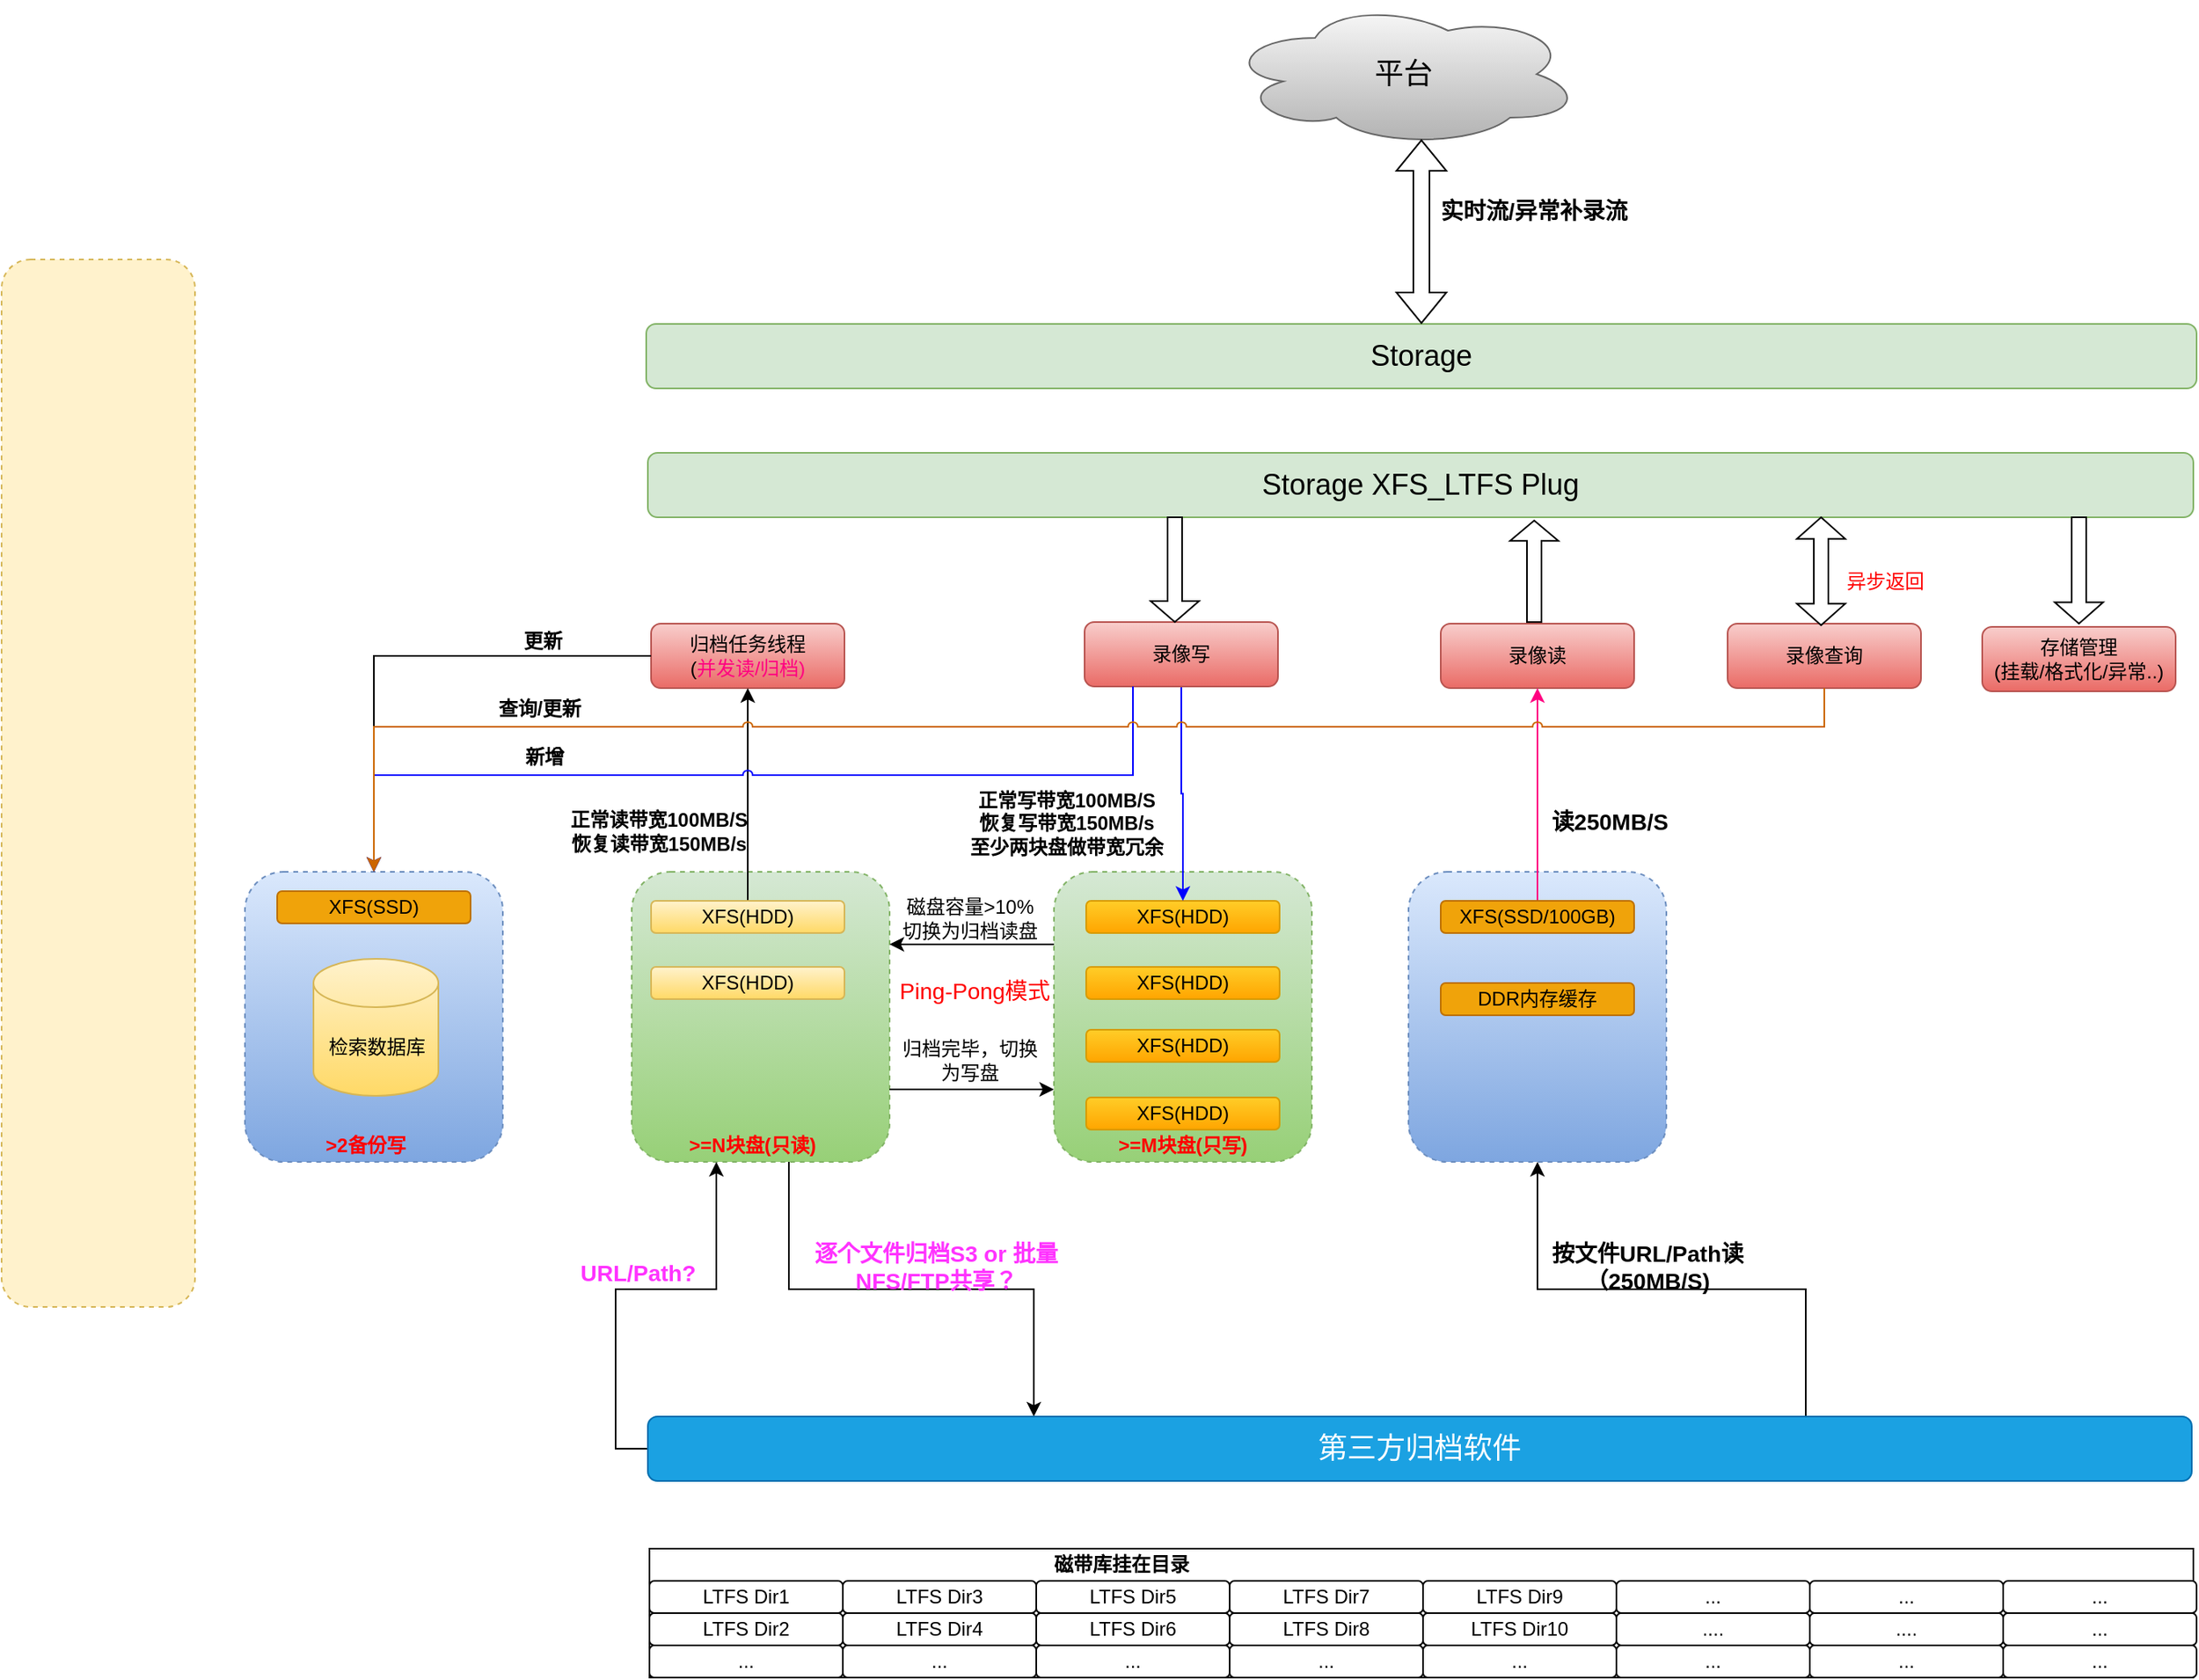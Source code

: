 <mxfile version="18.1.2" type="github">
  <diagram id="u9mpYb1wznzOvv6a-VrT" name="Page-1">
    <mxGraphModel dx="2310" dy="-342" grid="1" gridSize="10" guides="1" tooltips="1" connect="1" arrows="1" fold="1" page="1" pageScale="1" pageWidth="827" pageHeight="1169" math="0" shadow="0">
      <root>
        <mxCell id="0" />
        <mxCell id="1" parent="0" />
        <mxCell id="S_LZaj5Ars5HDmk3X4i3-77" value="" style="rounded=1;whiteSpace=wrap;html=1;fontSize=18;dashed=1;fillColor=#fff2cc;strokeColor=#d6b656;" vertex="1" parent="1">
          <mxGeometry x="-760" y="1640" width="120" height="650" as="geometry" />
        </mxCell>
        <mxCell id="S_LZaj5Ars5HDmk3X4i3-2" value="" style="rounded=1;whiteSpace=wrap;html=1;dashed=1;fillColor=#d5e8d4;strokeColor=#82b366;gradientColor=#97d077;" vertex="1" parent="1">
          <mxGeometry x="-369" y="2020" width="160" height="180" as="geometry" />
        </mxCell>
        <mxCell id="S_LZaj5Ars5HDmk3X4i3-3" value="" style="rounded=1;whiteSpace=wrap;html=1;dashed=1;fillColor=#dae8fc;strokeColor=#6c8ebf;gradientColor=#7ea6e0;" vertex="1" parent="1">
          <mxGeometry x="113" y="2020" width="160" height="180" as="geometry" />
        </mxCell>
        <mxCell id="S_LZaj5Ars5HDmk3X4i3-5" style="edgeStyle=orthogonalEdgeStyle;rounded=0;orthogonalLoop=1;jettySize=auto;html=1;exitX=1;exitY=0.75;exitDx=0;exitDy=0;entryX=0;entryY=0.75;entryDx=0;entryDy=0;fontColor=#000000;" edge="1" parent="1" source="S_LZaj5Ars5HDmk3X4i3-2" target="S_LZaj5Ars5HDmk3X4i3-9">
          <mxGeometry relative="1" as="geometry" />
        </mxCell>
        <mxCell id="S_LZaj5Ars5HDmk3X4i3-7" value="" style="rounded=0;whiteSpace=wrap;html=1;" vertex="1" parent="1">
          <mxGeometry x="-358" y="2440" width="958" height="80" as="geometry" />
        </mxCell>
        <mxCell id="S_LZaj5Ars5HDmk3X4i3-8" style="edgeStyle=orthogonalEdgeStyle;rounded=0;orthogonalLoop=1;jettySize=auto;html=1;exitX=0;exitY=0.25;exitDx=0;exitDy=0;entryX=1;entryY=0.25;entryDx=0;entryDy=0;fontColor=#FF0000;" edge="1" parent="1" source="S_LZaj5Ars5HDmk3X4i3-9" target="S_LZaj5Ars5HDmk3X4i3-2">
          <mxGeometry relative="1" as="geometry" />
        </mxCell>
        <mxCell id="S_LZaj5Ars5HDmk3X4i3-9" value="" style="rounded=1;whiteSpace=wrap;html=1;dashed=1;fillColor=#d5e8d4;gradientColor=#97d077;strokeColor=#82b366;" vertex="1" parent="1">
          <mxGeometry x="-107" y="2020" width="160" height="180" as="geometry" />
        </mxCell>
        <mxCell id="S_LZaj5Ars5HDmk3X4i3-10" value="归档任务线程&lt;br&gt;(&lt;font color=&quot;#ff0080&quot;&gt;并发读/归档)&lt;/font&gt;" style="rounded=1;whiteSpace=wrap;html=1;fillColor=#f8cecc;gradientColor=#ea6b66;strokeColor=#b85450;" vertex="1" parent="1">
          <mxGeometry x="-357" y="1866" width="120" height="40" as="geometry" />
        </mxCell>
        <mxCell id="S_LZaj5Ars5HDmk3X4i3-11" style="edgeStyle=orthogonalEdgeStyle;rounded=0;orthogonalLoop=1;jettySize=auto;html=1;exitX=0.5;exitY=0;exitDx=0;exitDy=0;entryX=0.5;entryY=1;entryDx=0;entryDy=0;fontColor=#FF0000;" edge="1" parent="1" source="S_LZaj5Ars5HDmk3X4i3-12" target="S_LZaj5Ars5HDmk3X4i3-10">
          <mxGeometry relative="1" as="geometry" />
        </mxCell>
        <mxCell id="S_LZaj5Ars5HDmk3X4i3-12" value="&lt;span style=&quot;&quot;&gt;XFS(HDD)&lt;/span&gt;" style="rounded=1;whiteSpace=wrap;html=1;fillColor=#fff2cc;strokeColor=#d6b656;gradientColor=#ffd966;" vertex="1" parent="1">
          <mxGeometry x="-357" y="2038" width="120" height="20" as="geometry" />
        </mxCell>
        <mxCell id="S_LZaj5Ars5HDmk3X4i3-13" value="&lt;span style=&quot;&quot;&gt;XFS(HDD)&lt;/span&gt;" style="rounded=1;whiteSpace=wrap;html=1;fillColor=#ffcd28;gradientColor=#ffa500;strokeColor=#d79b00;" vertex="1" parent="1">
          <mxGeometry x="-87" y="2038" width="120" height="20" as="geometry" />
        </mxCell>
        <mxCell id="S_LZaj5Ars5HDmk3X4i3-14" value="&lt;span style=&quot;&quot;&gt;XFS(HDD)&lt;/span&gt;" style="rounded=1;whiteSpace=wrap;html=1;fillColor=#ffcd28;gradientColor=#ffa500;strokeColor=#d79b00;" vertex="1" parent="1">
          <mxGeometry x="-87" y="2079" width="120" height="20" as="geometry" />
        </mxCell>
        <mxCell id="S_LZaj5Ars5HDmk3X4i3-15" value="&lt;span style=&quot;&quot;&gt;XFS(HDD)&lt;/span&gt;" style="rounded=1;whiteSpace=wrap;html=1;fillColor=#ffcd28;gradientColor=#ffa500;strokeColor=#d79b00;" vertex="1" parent="1">
          <mxGeometry x="-87" y="2118" width="120" height="20" as="geometry" />
        </mxCell>
        <mxCell id="S_LZaj5Ars5HDmk3X4i3-16" value="&lt;span style=&quot;&quot;&gt;XFS(HDD)&lt;/span&gt;" style="rounded=1;whiteSpace=wrap;html=1;fillColor=#ffcd28;gradientColor=#ffa500;strokeColor=#d79b00;" vertex="1" parent="1">
          <mxGeometry x="-87" y="2160" width="120" height="20" as="geometry" />
        </mxCell>
        <mxCell id="S_LZaj5Ars5HDmk3X4i3-17" style="edgeStyle=orthogonalEdgeStyle;rounded=0;orthogonalLoop=1;jettySize=auto;html=1;exitX=0.5;exitY=1;exitDx=0;exitDy=0;entryX=0.5;entryY=0;entryDx=0;entryDy=0;strokeColor=#0000FF;" edge="1" parent="1" source="S_LZaj5Ars5HDmk3X4i3-18" target="S_LZaj5Ars5HDmk3X4i3-13">
          <mxGeometry relative="1" as="geometry" />
        </mxCell>
        <mxCell id="S_LZaj5Ars5HDmk3X4i3-18" value="录像写" style="rounded=1;whiteSpace=wrap;html=1;fillColor=#f8cecc;gradientColor=#ea6b66;strokeColor=#b85450;" vertex="1" parent="1">
          <mxGeometry x="-88" y="1865" width="120" height="40" as="geometry" />
        </mxCell>
        <mxCell id="S_LZaj5Ars5HDmk3X4i3-19" value="录像读" style="rounded=1;whiteSpace=wrap;html=1;fillColor=#f8cecc;gradientColor=#ea6b66;strokeColor=#b85450;" vertex="1" parent="1">
          <mxGeometry x="133" y="1866" width="120" height="40" as="geometry" />
        </mxCell>
        <mxCell id="S_LZaj5Ars5HDmk3X4i3-20" style="edgeStyle=orthogonalEdgeStyle;rounded=0;orthogonalLoop=1;jettySize=auto;html=1;exitX=0.5;exitY=0;exitDx=0;exitDy=0;entryX=0.5;entryY=1;entryDx=0;entryDy=0;strokeColor=#FF0080;" edge="1" parent="1" source="S_LZaj5Ars5HDmk3X4i3-21" target="S_LZaj5Ars5HDmk3X4i3-19">
          <mxGeometry relative="1" as="geometry" />
        </mxCell>
        <mxCell id="S_LZaj5Ars5HDmk3X4i3-21" value="&lt;span style=&quot;&quot;&gt;XFS(SSD/100GB)&lt;/span&gt;" style="rounded=1;whiteSpace=wrap;html=1;fillColor=#f0a30a;strokeColor=#BD7000;fontColor=#000000;" vertex="1" parent="1">
          <mxGeometry x="133" y="2038" width="120" height="20" as="geometry" />
        </mxCell>
        <mxCell id="S_LZaj5Ars5HDmk3X4i3-22" value="&lt;font style=&quot;font-size: 14px;&quot; color=&quot;#ff0000&quot;&gt;Ping-Pong模式&lt;/font&gt;" style="text;html=1;strokeColor=none;fillColor=none;align=center;verticalAlign=middle;whiteSpace=wrap;rounded=0;" vertex="1" parent="1">
          <mxGeometry x="-208" y="2079" width="104" height="30" as="geometry" />
        </mxCell>
        <mxCell id="S_LZaj5Ars5HDmk3X4i3-23" value="&lt;b&gt;磁带库挂在目录&lt;/b&gt;" style="text;html=1;strokeColor=none;fillColor=none;align=center;verticalAlign=middle;whiteSpace=wrap;rounded=0;" vertex="1" parent="1">
          <mxGeometry x="-110" y="2440" width="90" height="20" as="geometry" />
        </mxCell>
        <mxCell id="S_LZaj5Ars5HDmk3X4i3-24" value="&lt;span style=&quot;&quot;&gt;LTFS Dir1&lt;/span&gt;" style="rounded=1;whiteSpace=wrap;html=1;" vertex="1" parent="1">
          <mxGeometry x="-358" y="2460" width="120" height="20" as="geometry" />
        </mxCell>
        <mxCell id="S_LZaj5Ars5HDmk3X4i3-25" value="LTFS Dir3" style="rounded=1;whiteSpace=wrap;html=1;" vertex="1" parent="1">
          <mxGeometry x="-238" y="2460" width="120" height="20" as="geometry" />
        </mxCell>
        <mxCell id="S_LZaj5Ars5HDmk3X4i3-26" value="LTFS Dir2" style="rounded=1;whiteSpace=wrap;html=1;" vertex="1" parent="1">
          <mxGeometry x="-358" y="2480" width="120" height="20" as="geometry" />
        </mxCell>
        <mxCell id="S_LZaj5Ars5HDmk3X4i3-27" value="LTFS Dir5" style="rounded=1;whiteSpace=wrap;html=1;" vertex="1" parent="1">
          <mxGeometry x="-118" y="2460" width="120" height="20" as="geometry" />
        </mxCell>
        <mxCell id="S_LZaj5Ars5HDmk3X4i3-28" value="LTFS Dir4" style="rounded=1;whiteSpace=wrap;html=1;" vertex="1" parent="1">
          <mxGeometry x="-238" y="2480" width="120" height="20" as="geometry" />
        </mxCell>
        <mxCell id="S_LZaj5Ars5HDmk3X4i3-29" value="LTFS Dir6" style="rounded=1;whiteSpace=wrap;html=1;" vertex="1" parent="1">
          <mxGeometry x="-118" y="2480" width="120" height="20" as="geometry" />
        </mxCell>
        <mxCell id="S_LZaj5Ars5HDmk3X4i3-30" value="&lt;span style=&quot;&quot;&gt;...&lt;/span&gt;" style="rounded=1;whiteSpace=wrap;html=1;" vertex="1" parent="1">
          <mxGeometry x="-358" y="2500" width="120" height="20" as="geometry" />
        </mxCell>
        <mxCell id="S_LZaj5Ars5HDmk3X4i3-31" value="&lt;span style=&quot;&quot;&gt;...&lt;/span&gt;" style="rounded=1;whiteSpace=wrap;html=1;" vertex="1" parent="1">
          <mxGeometry x="-238" y="2500" width="120" height="20" as="geometry" />
        </mxCell>
        <mxCell id="S_LZaj5Ars5HDmk3X4i3-32" value="&lt;span style=&quot;&quot;&gt;...&lt;/span&gt;" style="rounded=1;whiteSpace=wrap;html=1;" vertex="1" parent="1">
          <mxGeometry x="-118" y="2500" width="120" height="20" as="geometry" />
        </mxCell>
        <mxCell id="S_LZaj5Ars5HDmk3X4i3-33" value="LTFS Dir7" style="rounded=1;whiteSpace=wrap;html=1;" vertex="1" parent="1">
          <mxGeometry x="2" y="2460" width="120" height="20" as="geometry" />
        </mxCell>
        <mxCell id="S_LZaj5Ars5HDmk3X4i3-34" value="LTFS Dir8" style="rounded=1;whiteSpace=wrap;html=1;" vertex="1" parent="1">
          <mxGeometry x="2" y="2480" width="120" height="20" as="geometry" />
        </mxCell>
        <mxCell id="S_LZaj5Ars5HDmk3X4i3-35" value="LTFS Dir9" style="rounded=1;whiteSpace=wrap;html=1;" vertex="1" parent="1">
          <mxGeometry x="122" y="2460" width="120" height="20" as="geometry" />
        </mxCell>
        <mxCell id="S_LZaj5Ars5HDmk3X4i3-36" value="LTFS Dir10" style="rounded=1;whiteSpace=wrap;html=1;" vertex="1" parent="1">
          <mxGeometry x="122" y="2480" width="120" height="20" as="geometry" />
        </mxCell>
        <mxCell id="S_LZaj5Ars5HDmk3X4i3-37" value="&lt;span style=&quot;&quot;&gt;...&lt;/span&gt;" style="rounded=1;whiteSpace=wrap;html=1;" vertex="1" parent="1">
          <mxGeometry x="2" y="2500" width="120" height="20" as="geometry" />
        </mxCell>
        <mxCell id="S_LZaj5Ars5HDmk3X4i3-38" value="&lt;span style=&quot;&quot;&gt;...&lt;/span&gt;" style="rounded=1;whiteSpace=wrap;html=1;" vertex="1" parent="1">
          <mxGeometry x="122" y="2500" width="120" height="20" as="geometry" />
        </mxCell>
        <mxCell id="S_LZaj5Ars5HDmk3X4i3-39" value="&lt;b&gt;&lt;font style=&quot;font-size: 14px;&quot;&gt;按文件URL/Path读（250MB/S)&lt;/font&gt;&lt;/b&gt;" style="text;html=1;strokeColor=none;fillColor=none;align=center;verticalAlign=middle;whiteSpace=wrap;rounded=0;" vertex="1" parent="1">
          <mxGeometry x="193" y="2250" width="137" height="29" as="geometry" />
        </mxCell>
        <mxCell id="S_LZaj5Ars5HDmk3X4i3-40" value="&lt;b&gt;正常写带宽100MB/S&lt;br&gt;恢复写带宽150MB/s&lt;br&gt;至少两块盘做带宽冗余&lt;br&gt;&lt;/b&gt;" style="text;html=1;strokeColor=none;fillColor=none;align=center;verticalAlign=middle;whiteSpace=wrap;rounded=0;" vertex="1" parent="1">
          <mxGeometry x="-169" y="1970" width="140" height="40" as="geometry" />
        </mxCell>
        <mxCell id="S_LZaj5Ars5HDmk3X4i3-41" value="&lt;b&gt;正常读带宽100MB/S&lt;br&gt;恢复读带宽150MB/s&lt;br&gt;&lt;/b&gt;" style="text;html=1;strokeColor=none;fillColor=none;align=center;verticalAlign=middle;whiteSpace=wrap;rounded=0;" vertex="1" parent="1">
          <mxGeometry x="-422" y="1980" width="140" height="30" as="geometry" />
        </mxCell>
        <mxCell id="S_LZaj5Ars5HDmk3X4i3-42" value="磁盘容量&amp;gt;10%切换为归档读盘" style="text;html=1;strokeColor=none;fillColor=none;align=center;verticalAlign=middle;whiteSpace=wrap;rounded=0;" vertex="1" parent="1">
          <mxGeometry x="-204" y="2030" width="90" height="38" as="geometry" />
        </mxCell>
        <mxCell id="S_LZaj5Ars5HDmk3X4i3-43" value="归档完毕，切换为写盘" style="text;html=1;strokeColor=none;fillColor=none;align=center;verticalAlign=middle;whiteSpace=wrap;rounded=0;" vertex="1" parent="1">
          <mxGeometry x="-204" y="2118" width="90" height="38" as="geometry" />
        </mxCell>
        <mxCell id="S_LZaj5Ars5HDmk3X4i3-91" style="edgeStyle=orthogonalEdgeStyle;rounded=0;jumpStyle=arc;orthogonalLoop=1;jettySize=auto;html=1;exitX=0.75;exitY=1;exitDx=0;exitDy=0;entryX=0.25;entryY=0;entryDx=0;entryDy=0;fontSize=14;" edge="1" parent="1" source="S_LZaj5Ars5HDmk3X4i3-44" target="S_LZaj5Ars5HDmk3X4i3-70">
          <mxGeometry relative="1" as="geometry" />
        </mxCell>
        <mxCell id="S_LZaj5Ars5HDmk3X4i3-44" value="&lt;b&gt;&lt;font color=&quot;#ff0000&quot;&gt;&amp;gt;=N块盘(只读)&lt;/font&gt;&lt;/b&gt;" style="text;html=1;strokeColor=none;fillColor=none;align=center;verticalAlign=middle;whiteSpace=wrap;rounded=0;" vertex="1" parent="1">
          <mxGeometry x="-339" y="2180" width="90" height="20" as="geometry" />
        </mxCell>
        <mxCell id="S_LZaj5Ars5HDmk3X4i3-45" value="&lt;b&gt;&lt;font color=&quot;#ff0000&quot;&gt;&amp;gt;=M块盘(只写)&lt;/font&gt;&lt;/b&gt;" style="text;html=1;strokeColor=none;fillColor=none;align=center;verticalAlign=middle;whiteSpace=wrap;rounded=0;" vertex="1" parent="1">
          <mxGeometry x="-72" y="2180" width="90" height="20" as="geometry" />
        </mxCell>
        <mxCell id="S_LZaj5Ars5HDmk3X4i3-46" value="&lt;b&gt;新增&lt;/b&gt;" style="text;html=1;strokeColor=none;fillColor=none;align=center;verticalAlign=middle;whiteSpace=wrap;rounded=0;" vertex="1" parent="1">
          <mxGeometry x="-468" y="1939" width="90" height="20" as="geometry" />
        </mxCell>
        <mxCell id="S_LZaj5Ars5HDmk3X4i3-47" value="&lt;b&gt;&lt;font style=&quot;font-size: 14px;&quot;&gt;读250MB/S&lt;/font&gt;&lt;/b&gt;" style="text;html=1;strokeColor=none;fillColor=none;align=center;verticalAlign=middle;whiteSpace=wrap;rounded=0;" vertex="1" parent="1">
          <mxGeometry x="193" y="1979" width="90" height="20" as="geometry" />
        </mxCell>
        <mxCell id="S_LZaj5Ars5HDmk3X4i3-48" value="DDR内存缓存" style="rounded=1;whiteSpace=wrap;html=1;fillColor=#f0a30a;strokeColor=#BD7000;fontColor=#000000;" vertex="1" parent="1">
          <mxGeometry x="133" y="2089" width="120" height="20" as="geometry" />
        </mxCell>
        <mxCell id="S_LZaj5Ars5HDmk3X4i3-49" value="&lt;b&gt;&lt;font color=&quot;#ff33ff&quot; style=&quot;font-size: 14px;&quot;&gt;逐个文件归档S3 or&amp;nbsp;批量NFS/FTP共享？&lt;/font&gt;&lt;/b&gt;" style="text;html=1;strokeColor=none;fillColor=none;align=center;verticalAlign=middle;whiteSpace=wrap;rounded=0;" vertex="1" parent="1">
          <mxGeometry x="-270" y="2250" width="180" height="29" as="geometry" />
        </mxCell>
        <mxCell id="S_LZaj5Ars5HDmk3X4i3-50" value="" style="rounded=1;whiteSpace=wrap;html=1;dashed=1;fillColor=#dae8fc;strokeColor=#6c8ebf;gradientColor=#7ea6e0;" vertex="1" parent="1">
          <mxGeometry x="-609" y="2020" width="160" height="180" as="geometry" />
        </mxCell>
        <mxCell id="S_LZaj5Ars5HDmk3X4i3-51" style="edgeStyle=orthogonalEdgeStyle;rounded=0;orthogonalLoop=1;jettySize=auto;html=1;exitX=0;exitY=0.5;exitDx=0;exitDy=0;entryX=0.5;entryY=0;entryDx=0;entryDy=0;fontColor=#FF0000;strokeColor=#000000;" edge="1" parent="1" source="S_LZaj5Ars5HDmk3X4i3-10" target="S_LZaj5Ars5HDmk3X4i3-50">
          <mxGeometry relative="1" as="geometry" />
        </mxCell>
        <mxCell id="S_LZaj5Ars5HDmk3X4i3-52" style="edgeStyle=orthogonalEdgeStyle;rounded=0;orthogonalLoop=1;jettySize=auto;html=1;exitX=0.25;exitY=1;exitDx=0;exitDy=0;entryX=0.5;entryY=0;entryDx=0;entryDy=0;fontColor=#FF0000;strokeColor=#0000FF;jumpStyle=arc;" edge="1" parent="1" source="S_LZaj5Ars5HDmk3X4i3-18" target="S_LZaj5Ars5HDmk3X4i3-50">
          <mxGeometry relative="1" as="geometry">
            <mxPoint x="-449.0" y="1943" as="targetPoint" />
            <Array as="points">
              <mxPoint x="-58" y="1960" />
              <mxPoint x="-529" y="1960" />
            </Array>
          </mxGeometry>
        </mxCell>
        <mxCell id="S_LZaj5Ars5HDmk3X4i3-53" value="&lt;span style=&quot;&quot;&gt;XFS(SSD)&lt;/span&gt;" style="rounded=1;whiteSpace=wrap;html=1;fillColor=#f0a30a;strokeColor=#BD7000;fontColor=#000000;" vertex="1" parent="1">
          <mxGeometry x="-589" y="2032" width="120" height="20" as="geometry" />
        </mxCell>
        <mxCell id="S_LZaj5Ars5HDmk3X4i3-54" value="检索数据库" style="shape=cylinder3;whiteSpace=wrap;html=1;boundedLbl=1;backgroundOutline=1;size=15;fillColor=#fff2cc;gradientColor=#ffd966;strokeColor=#d6b656;" vertex="1" parent="1">
          <mxGeometry x="-566.5" y="2074" width="77.5" height="85" as="geometry" />
        </mxCell>
        <mxCell id="S_LZaj5Ars5HDmk3X4i3-55" value="&lt;b&gt;更新&lt;/b&gt;" style="text;html=1;strokeColor=none;fillColor=none;align=center;verticalAlign=middle;whiteSpace=wrap;rounded=0;" vertex="1" parent="1">
          <mxGeometry x="-459" y="1867" width="70" height="20" as="geometry" />
        </mxCell>
        <mxCell id="S_LZaj5Ars5HDmk3X4i3-56" value="&lt;b&gt;查询/更新&lt;/b&gt;" style="text;html=1;strokeColor=none;fillColor=none;align=center;verticalAlign=middle;whiteSpace=wrap;rounded=0;" vertex="1" parent="1">
          <mxGeometry x="-461" y="1909" width="70" height="20" as="geometry" />
        </mxCell>
        <mxCell id="S_LZaj5Ars5HDmk3X4i3-57" value="&lt;font style=&quot;font-size: 18px;&quot;&gt;Storage XFS_LTFS Plug&lt;/font&gt;" style="rounded=1;whiteSpace=wrap;html=1;fillColor=#d5e8d4;strokeColor=#82b366;" vertex="1" parent="1">
          <mxGeometry x="-359" y="1760" width="959" height="40" as="geometry" />
        </mxCell>
        <mxCell id="S_LZaj5Ars5HDmk3X4i3-58" value="&lt;font style=&quot;font-size: 18px;&quot;&gt;Storage&lt;/font&gt;" style="rounded=1;whiteSpace=wrap;html=1;fillColor=#d5e8d4;strokeColor=#82b366;" vertex="1" parent="1">
          <mxGeometry x="-360" y="1680" width="962" height="40" as="geometry" />
        </mxCell>
        <mxCell id="S_LZaj5Ars5HDmk3X4i3-59" value="" style="shape=singleArrow;direction=south;whiteSpace=wrap;html=1;fontColor=#FF0000;" vertex="1" parent="1">
          <mxGeometry x="-47" y="1800" width="30" height="65" as="geometry" />
        </mxCell>
        <mxCell id="S_LZaj5Ars5HDmk3X4i3-60" value="&lt;span style=&quot;&quot;&gt;XFS(HDD)&lt;/span&gt;" style="rounded=1;whiteSpace=wrap;html=1;fillColor=#fff2cc;strokeColor=#d6b656;gradientColor=#ffd966;" vertex="1" parent="1">
          <mxGeometry x="-357" y="2079" width="120" height="20" as="geometry" />
        </mxCell>
        <mxCell id="S_LZaj5Ars5HDmk3X4i3-62" value="存储管理&lt;br&gt;(挂载/格式化/异常..)" style="rounded=1;whiteSpace=wrap;html=1;fillColor=#f8cecc;gradientColor=#ea6b66;strokeColor=#b85450;" vertex="1" parent="1">
          <mxGeometry x="469" y="1868" width="120" height="40" as="geometry" />
        </mxCell>
        <mxCell id="S_LZaj5Ars5HDmk3X4i3-63" value="录像查询" style="rounded=1;whiteSpace=wrap;html=1;fillColor=#f8cecc;gradientColor=#ea6b66;strokeColor=#b85450;" vertex="1" parent="1">
          <mxGeometry x="311" y="1866" width="120" height="40" as="geometry" />
        </mxCell>
        <mxCell id="S_LZaj5Ars5HDmk3X4i3-64" style="edgeStyle=orthogonalEdgeStyle;rounded=0;orthogonalLoop=1;jettySize=auto;html=1;exitX=0.5;exitY=1;exitDx=0;exitDy=0;entryX=0.5;entryY=0;entryDx=0;entryDy=0;fontColor=#FF0000;strokeColor=#CC6600;jumpStyle=arc;" edge="1" parent="1" source="S_LZaj5Ars5HDmk3X4i3-63" target="S_LZaj5Ars5HDmk3X4i3-50">
          <mxGeometry relative="1" as="geometry">
            <Array as="points">
              <mxPoint x="371" y="1930" />
              <mxPoint x="-529" y="1930" />
            </Array>
          </mxGeometry>
        </mxCell>
        <mxCell id="S_LZaj5Ars5HDmk3X4i3-65" value="" style="shape=doubleArrow;direction=south;whiteSpace=wrap;html=1;fontColor=#FF0080;" vertex="1" parent="1">
          <mxGeometry x="354" y="1800" width="30" height="67" as="geometry" />
        </mxCell>
        <mxCell id="S_LZaj5Ars5HDmk3X4i3-66" value="" style="shape=singleArrow;direction=south;whiteSpace=wrap;html=1;fontColor=#FF0000;rotation=-180;" vertex="1" parent="1">
          <mxGeometry x="176" y="1802" width="30" height="63" as="geometry" />
        </mxCell>
        <mxCell id="S_LZaj5Ars5HDmk3X4i3-67" value="&lt;font color=&quot;#ff0000&quot;&gt;异步返回&lt;/font&gt;" style="text;html=1;strokeColor=none;fillColor=none;align=center;verticalAlign=middle;whiteSpace=wrap;rounded=0;" vertex="1" parent="1">
          <mxGeometry x="369" y="1830" width="80" height="20" as="geometry" />
        </mxCell>
        <mxCell id="S_LZaj5Ars5HDmk3X4i3-68" value="" style="shape=singleArrow;direction=south;whiteSpace=wrap;html=1;fontColor=#FF0000;" vertex="1" parent="1">
          <mxGeometry x="514" y="1800" width="30" height="66" as="geometry" />
        </mxCell>
        <mxCell id="S_LZaj5Ars5HDmk3X4i3-69" value="&lt;font color=&quot;#ff0000&quot;&gt;&lt;b&gt;&amp;gt;2备份写&lt;/b&gt;&lt;/font&gt;" style="text;html=1;strokeColor=none;fillColor=none;align=center;verticalAlign=middle;whiteSpace=wrap;rounded=0;" vertex="1" parent="1">
          <mxGeometry x="-579" y="2180" width="90" height="20" as="geometry" />
        </mxCell>
        <mxCell id="S_LZaj5Ars5HDmk3X4i3-92" style="edgeStyle=orthogonalEdgeStyle;rounded=0;jumpStyle=arc;orthogonalLoop=1;jettySize=auto;html=1;exitX=0;exitY=0.5;exitDx=0;exitDy=0;entryX=0.25;entryY=1;entryDx=0;entryDy=0;fontSize=14;" edge="1" parent="1" source="S_LZaj5Ars5HDmk3X4i3-70" target="S_LZaj5Ars5HDmk3X4i3-44">
          <mxGeometry relative="1" as="geometry" />
        </mxCell>
        <mxCell id="S_LZaj5Ars5HDmk3X4i3-96" style="edgeStyle=orthogonalEdgeStyle;rounded=0;jumpStyle=arc;orthogonalLoop=1;jettySize=auto;html=1;exitX=0.75;exitY=0;exitDx=0;exitDy=0;entryX=0.5;entryY=1;entryDx=0;entryDy=0;fontSize=14;fontColor=#FF0080;" edge="1" parent="1" source="S_LZaj5Ars5HDmk3X4i3-70" target="S_LZaj5Ars5HDmk3X4i3-3">
          <mxGeometry relative="1" as="geometry" />
        </mxCell>
        <mxCell id="S_LZaj5Ars5HDmk3X4i3-70" value="&lt;span style=&quot;font-size: 18px;&quot;&gt;第三方归档软件&lt;/span&gt;" style="rounded=1;whiteSpace=wrap;html=1;fillColor=#1ba1e2;strokeColor=#006EAF;fontColor=#ffffff;" vertex="1" parent="1">
          <mxGeometry x="-359" y="2358" width="958" height="40" as="geometry" />
        </mxCell>
        <mxCell id="S_LZaj5Ars5HDmk3X4i3-72" value="平台" style="ellipse;shape=cloud;whiteSpace=wrap;html=1;fontSize=18;fillColor=#f5f5f5;gradientColor=#b3b3b3;strokeColor=#666666;" vertex="1" parent="1">
          <mxGeometry y="1480" width="220" height="90" as="geometry" />
        </mxCell>
        <mxCell id="S_LZaj5Ars5HDmk3X4i3-74" value="&lt;b&gt;&lt;font style=&quot;font-size: 14px;&quot;&gt;实时流/异常补录流&lt;/font&gt;&lt;/b&gt;" style="text;html=1;strokeColor=none;fillColor=none;align=center;verticalAlign=middle;whiteSpace=wrap;rounded=0;" vertex="1" parent="1">
          <mxGeometry x="122" y="1600" width="138" height="20" as="geometry" />
        </mxCell>
        <mxCell id="S_LZaj5Ars5HDmk3X4i3-79" value="" style="shape=flexArrow;endArrow=classic;startArrow=classic;html=1;rounded=0;fontSize=18;entryX=0.55;entryY=0.95;entryDx=0;entryDy=0;entryPerimeter=0;exitX=0.5;exitY=0;exitDx=0;exitDy=0;" edge="1" parent="1" source="S_LZaj5Ars5HDmk3X4i3-58" target="S_LZaj5Ars5HDmk3X4i3-72">
          <mxGeometry width="100" height="100" relative="1" as="geometry">
            <mxPoint x="40" y="1680" as="sourcePoint" />
            <mxPoint x="140" y="1580" as="targetPoint" />
          </mxGeometry>
        </mxCell>
        <mxCell id="S_LZaj5Ars5HDmk3X4i3-80" value="..." style="rounded=1;whiteSpace=wrap;html=1;" vertex="1" parent="1">
          <mxGeometry x="242" y="2460" width="120" height="20" as="geometry" />
        </mxCell>
        <mxCell id="S_LZaj5Ars5HDmk3X4i3-81" value="...." style="rounded=1;whiteSpace=wrap;html=1;" vertex="1" parent="1">
          <mxGeometry x="242" y="2480" width="120" height="20" as="geometry" />
        </mxCell>
        <mxCell id="S_LZaj5Ars5HDmk3X4i3-82" value="&lt;span style=&quot;&quot;&gt;...&lt;/span&gt;" style="rounded=1;whiteSpace=wrap;html=1;" vertex="1" parent="1">
          <mxGeometry x="242" y="2500" width="120" height="20" as="geometry" />
        </mxCell>
        <mxCell id="S_LZaj5Ars5HDmk3X4i3-83" value="..." style="rounded=1;whiteSpace=wrap;html=1;" vertex="1" parent="1">
          <mxGeometry x="362" y="2460" width="120" height="20" as="geometry" />
        </mxCell>
        <mxCell id="S_LZaj5Ars5HDmk3X4i3-84" value="...." style="rounded=1;whiteSpace=wrap;html=1;" vertex="1" parent="1">
          <mxGeometry x="362" y="2480" width="120" height="20" as="geometry" />
        </mxCell>
        <mxCell id="S_LZaj5Ars5HDmk3X4i3-85" value="&lt;span style=&quot;&quot;&gt;...&lt;/span&gt;" style="rounded=1;whiteSpace=wrap;html=1;" vertex="1" parent="1">
          <mxGeometry x="362" y="2500" width="120" height="20" as="geometry" />
        </mxCell>
        <mxCell id="S_LZaj5Ars5HDmk3X4i3-86" value="..." style="rounded=1;whiteSpace=wrap;html=1;" vertex="1" parent="1">
          <mxGeometry x="482" y="2460" width="120" height="20" as="geometry" />
        </mxCell>
        <mxCell id="S_LZaj5Ars5HDmk3X4i3-87" value="..." style="rounded=1;whiteSpace=wrap;html=1;" vertex="1" parent="1">
          <mxGeometry x="482" y="2480" width="120" height="20" as="geometry" />
        </mxCell>
        <mxCell id="S_LZaj5Ars5HDmk3X4i3-88" value="&lt;span style=&quot;&quot;&gt;...&lt;/span&gt;" style="rounded=1;whiteSpace=wrap;html=1;" vertex="1" parent="1">
          <mxGeometry x="482" y="2500" width="120" height="20" as="geometry" />
        </mxCell>
        <mxCell id="S_LZaj5Ars5HDmk3X4i3-94" value="&lt;b&gt;&lt;font color=&quot;#ff33ff&quot; style=&quot;font-size: 14px;&quot;&gt;URL/Path?&lt;/font&gt;&lt;/b&gt;" style="text;html=1;strokeColor=none;fillColor=none;align=center;verticalAlign=middle;whiteSpace=wrap;rounded=0;" vertex="1" parent="1">
          <mxGeometry x="-410" y="2259" width="90" height="20" as="geometry" />
        </mxCell>
      </root>
    </mxGraphModel>
  </diagram>
</mxfile>
